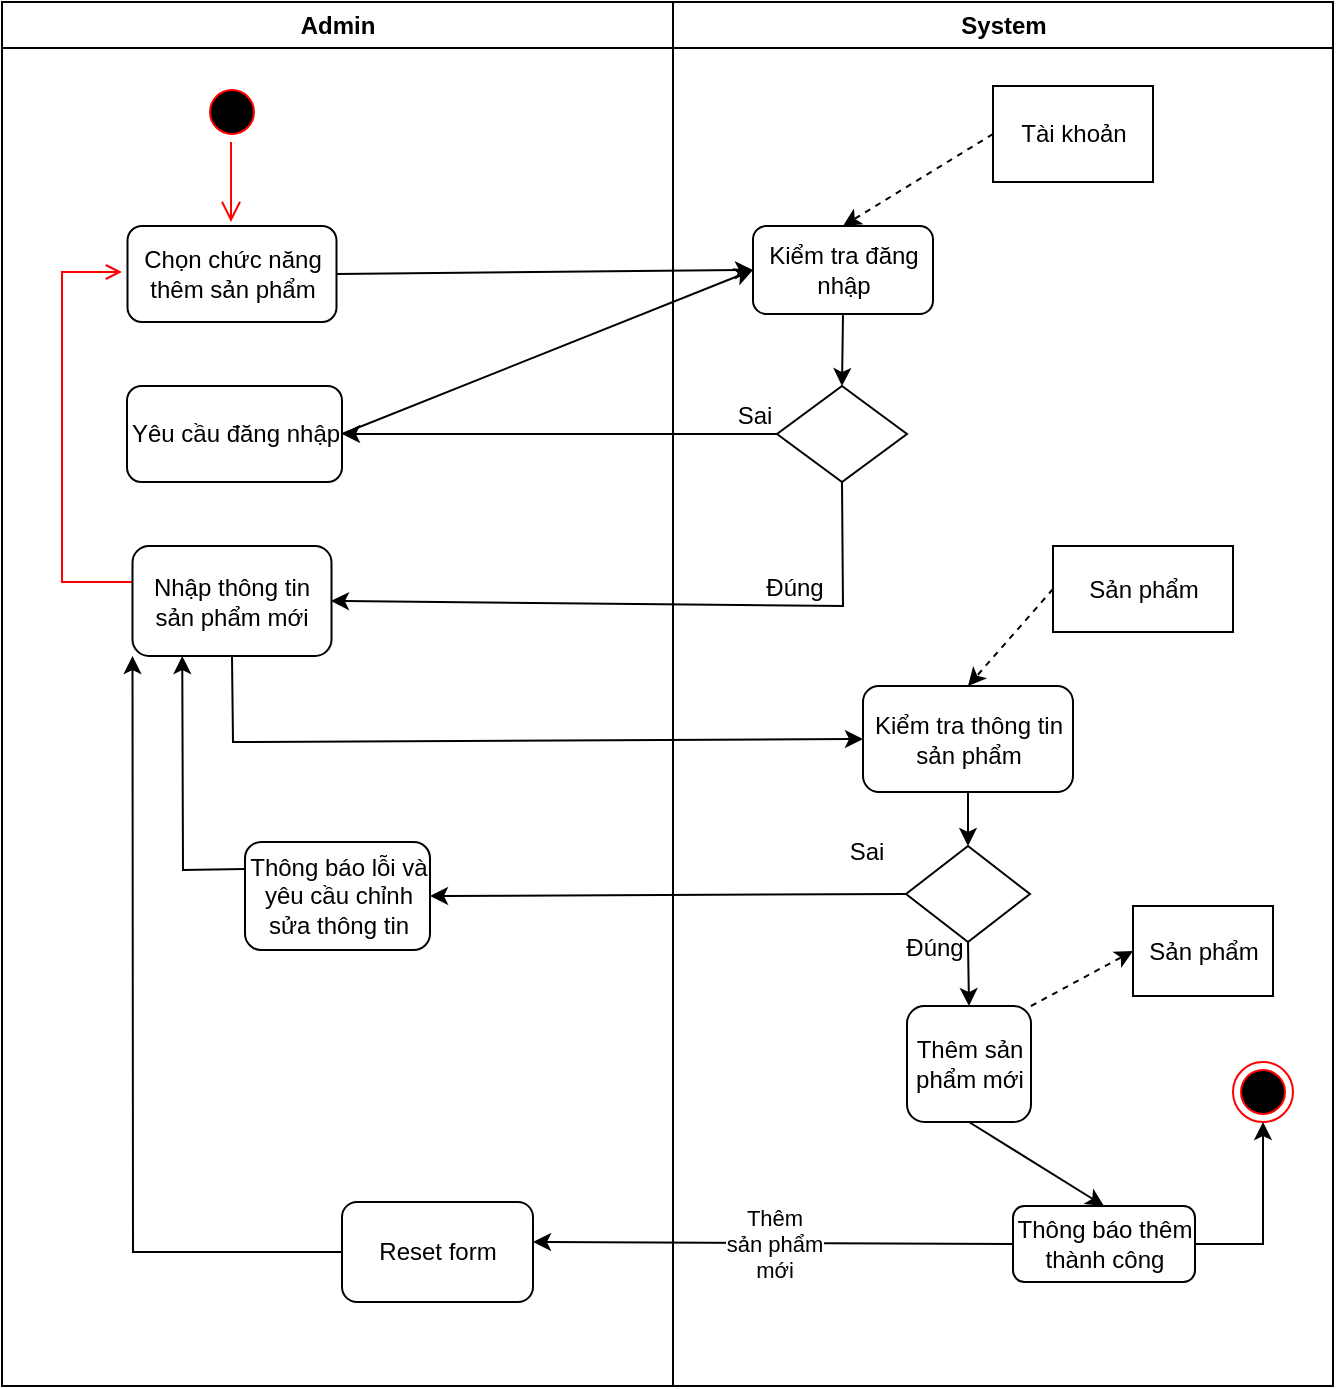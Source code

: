 <mxfile version="26.1.0">
  <diagram name="Page-1" id="e7e014a7-5840-1c2e-5031-d8a46d1fe8dd">
    <mxGraphModel dx="1233" dy="520" grid="1" gridSize="10" guides="1" tooltips="1" connect="1" arrows="1" fold="1" page="1" pageScale="1" pageWidth="1169" pageHeight="826" background="none" math="0" shadow="0">
      <root>
        <mxCell id="0" />
        <mxCell id="1" parent="0" />
        <mxCell id="2" value="Admin" style="swimlane;whiteSpace=wrap" parent="1" vertex="1">
          <mxGeometry x="200" y="60" width="335.5" height="692" as="geometry" />
        </mxCell>
        <mxCell id="5" value="" style="ellipse;shape=startState;fillColor=#000000;strokeColor=#ff0000;" parent="2" vertex="1">
          <mxGeometry x="100" y="40" width="30" height="30" as="geometry" />
        </mxCell>
        <mxCell id="6" value="" style="edgeStyle=elbowEdgeStyle;elbow=horizontal;verticalAlign=bottom;endArrow=open;endSize=8;strokeColor=#FF0000;endFill=1;rounded=0" parent="2" source="5" edge="1">
          <mxGeometry x="100" y="40" as="geometry">
            <mxPoint x="114.5" y="110" as="targetPoint" />
          </mxGeometry>
        </mxCell>
        <mxCell id="12" value="" style="edgeStyle=elbowEdgeStyle;elbow=horizontal;strokeColor=#FF0000;endArrow=open;endFill=1;rounded=0" parent="2" edge="1">
          <mxGeometry width="100" height="100" relative="1" as="geometry">
            <mxPoint x="160" y="290" as="sourcePoint" />
            <mxPoint x="60" y="135" as="targetPoint" />
            <Array as="points">
              <mxPoint x="30" y="250" />
            </Array>
          </mxGeometry>
        </mxCell>
        <mxCell id="aCQhJny-bSC07MjqClqe-41" value="Chọn chức năng thêm sản phẩm" style="rounded=1;whiteSpace=wrap;html=1;" parent="2" vertex="1">
          <mxGeometry x="62.75" y="112" width="104.5" height="48" as="geometry" />
        </mxCell>
        <mxCell id="QQ0o55KebzAXswtu3gOk-20" value="Yêu cầu đăng nhập" style="rounded=1;whiteSpace=wrap;html=1;" parent="2" vertex="1">
          <mxGeometry x="62.5" y="192" width="107.5" height="48" as="geometry" />
        </mxCell>
        <mxCell id="QQ0o55KebzAXswtu3gOk-25" value="Nhập thông tin sản phẩm mới" style="rounded=1;whiteSpace=wrap;html=1;" parent="2" vertex="1">
          <mxGeometry x="65.25" y="272" width="99.5" height="55" as="geometry" />
        </mxCell>
        <mxCell id="QQ0o55KebzAXswtu3gOk-48" value="Reset form" style="rounded=1;whiteSpace=wrap;html=1;" parent="2" vertex="1">
          <mxGeometry x="170" y="600" width="95.5" height="50" as="geometry" />
        </mxCell>
        <mxCell id="QQ0o55KebzAXswtu3gOk-49" value="" style="endArrow=classic;html=1;rounded=0;exitX=0;exitY=0.5;exitDx=0;exitDy=0;entryX=0;entryY=1;entryDx=0;entryDy=0;" parent="2" source="QQ0o55KebzAXswtu3gOk-48" target="QQ0o55KebzAXswtu3gOk-25" edge="1">
          <mxGeometry width="50" height="50" relative="1" as="geometry">
            <mxPoint x="140" y="625" as="sourcePoint" />
            <mxPoint x="35.5" y="300" as="targetPoint" />
            <Array as="points">
              <mxPoint x="65.5" y="625" />
            </Array>
          </mxGeometry>
        </mxCell>
        <mxCell id="QQ0o55KebzAXswtu3gOk-50" value="Thông báo lỗi và yêu cầu chỉnh sửa thông tin" style="rounded=1;whiteSpace=wrap;html=1;" parent="2" vertex="1">
          <mxGeometry x="121.5" y="420" width="92.5" height="54" as="geometry" />
        </mxCell>
        <mxCell id="QQ0o55KebzAXswtu3gOk-51" value="" style="endArrow=classic;html=1;rounded=0;entryX=0.25;entryY=1;entryDx=0;entryDy=0;exitX=0;exitY=0.25;exitDx=0;exitDy=0;" parent="2" source="QQ0o55KebzAXswtu3gOk-50" target="QQ0o55KebzAXswtu3gOk-25" edge="1">
          <mxGeometry width="50" height="50" relative="1" as="geometry">
            <mxPoint x="65.5" y="440" as="sourcePoint" />
            <mxPoint x="115.5" y="390" as="targetPoint" />
            <Array as="points">
              <mxPoint x="90.5" y="434" />
            </Array>
          </mxGeometry>
        </mxCell>
        <mxCell id="3" value="System" style="swimlane;whiteSpace=wrap" parent="1" vertex="1">
          <mxGeometry x="535.5" y="60" width="330" height="692" as="geometry" />
        </mxCell>
        <mxCell id="QQ0o55KebzAXswtu3gOk-15" value="Kiểm tra đăng nhập" style="rounded=1;whiteSpace=wrap;html=1;" parent="3" vertex="1">
          <mxGeometry x="40" y="112" width="90" height="44" as="geometry" />
        </mxCell>
        <mxCell id="QQ0o55KebzAXswtu3gOk-16" value="Tài khoản" style="rounded=0;whiteSpace=wrap;html=1;" parent="3" vertex="1">
          <mxGeometry x="160" y="42" width="80" height="48" as="geometry" />
        </mxCell>
        <mxCell id="QQ0o55KebzAXswtu3gOk-17" value="" style="html=1;labelBackgroundColor=#ffffff;startArrow=none;startFill=0;startSize=6;endArrow=classic;endFill=1;endSize=6;jettySize=auto;orthogonalLoop=1;strokeWidth=1;dashed=1;fontSize=14;rounded=0;entryX=0.5;entryY=0;entryDx=0;entryDy=0;exitX=0;exitY=0.5;exitDx=0;exitDy=0;" parent="3" source="QQ0o55KebzAXswtu3gOk-16" target="QQ0o55KebzAXswtu3gOk-15" edge="1">
          <mxGeometry width="60" height="60" relative="1" as="geometry">
            <mxPoint x="80" y="102" as="sourcePoint" />
            <mxPoint x="140" y="42" as="targetPoint" />
            <Array as="points" />
          </mxGeometry>
        </mxCell>
        <mxCell id="QQ0o55KebzAXswtu3gOk-18" value="" style="rhombus;whiteSpace=wrap;html=1;" parent="3" vertex="1">
          <mxGeometry x="52" y="192" width="65" height="48" as="geometry" />
        </mxCell>
        <mxCell id="QQ0o55KebzAXswtu3gOk-19" value="" style="endArrow=classic;html=1;rounded=0;entryX=0.5;entryY=0;entryDx=0;entryDy=0;exitX=0.5;exitY=1;exitDx=0;exitDy=0;" parent="3" source="QQ0o55KebzAXswtu3gOk-15" target="QQ0o55KebzAXswtu3gOk-18" edge="1">
          <mxGeometry width="50" height="50" relative="1" as="geometry">
            <mxPoint x="160" y="222" as="sourcePoint" />
            <mxPoint x="210" y="172" as="targetPoint" />
          </mxGeometry>
        </mxCell>
        <mxCell id="QQ0o55KebzAXswtu3gOk-23" value="Sai" style="text;html=1;align=center;verticalAlign=middle;resizable=0;points=[];autosize=1;strokeColor=none;fillColor=none;" parent="3" vertex="1">
          <mxGeometry x="20" y="192" width="40" height="30" as="geometry" />
        </mxCell>
        <mxCell id="QQ0o55KebzAXswtu3gOk-24" value="" style="endArrow=classic;html=1;rounded=0;exitX=0.5;exitY=1;exitDx=0;exitDy=0;entryX=1;entryY=0.5;entryDx=0;entryDy=0;" parent="3" source="QQ0o55KebzAXswtu3gOk-18" edge="1">
          <mxGeometry width="50" height="50" relative="1" as="geometry">
            <mxPoint x="84.25" y="240" as="sourcePoint" />
            <mxPoint x="-171" y="299.5" as="targetPoint" />
            <Array as="points">
              <mxPoint x="85" y="302" />
            </Array>
          </mxGeometry>
        </mxCell>
        <mxCell id="QQ0o55KebzAXswtu3gOk-28" value="Kiểm tra thông tin sản phẩm" style="rounded=1;whiteSpace=wrap;html=1;" parent="3" vertex="1">
          <mxGeometry x="95" y="342" width="105" height="53" as="geometry" />
        </mxCell>
        <mxCell id="QQ0o55KebzAXswtu3gOk-29" value="Sản phẩm" style="rounded=0;whiteSpace=wrap;html=1;" parent="3" vertex="1">
          <mxGeometry x="190" y="272" width="90" height="43" as="geometry" />
        </mxCell>
        <mxCell id="QQ0o55KebzAXswtu3gOk-31" value="" style="html=1;labelBackgroundColor=#ffffff;startArrow=none;startFill=0;startSize=6;endArrow=classic;endFill=1;endSize=6;jettySize=auto;orthogonalLoop=1;strokeWidth=1;dashed=1;fontSize=14;rounded=0;entryX=0.5;entryY=0;entryDx=0;entryDy=0;exitX=0;exitY=0.5;exitDx=0;exitDy=0;" parent="3" source="QQ0o55KebzAXswtu3gOk-29" target="QQ0o55KebzAXswtu3gOk-28" edge="1">
          <mxGeometry width="60" height="60" relative="1" as="geometry">
            <mxPoint x="202.5" y="212" as="sourcePoint" />
            <mxPoint x="127.5" y="258" as="targetPoint" />
            <Array as="points" />
          </mxGeometry>
        </mxCell>
        <mxCell id="QQ0o55KebzAXswtu3gOk-32" value="" style="rhombus;whiteSpace=wrap;html=1;" parent="3" vertex="1">
          <mxGeometry x="116.5" y="422" width="62" height="48" as="geometry" />
        </mxCell>
        <mxCell id="QQ0o55KebzAXswtu3gOk-33" value="" style="endArrow=classic;html=1;rounded=0;entryX=0.5;entryY=0;entryDx=0;entryDy=0;exitX=0.5;exitY=1;exitDx=0;exitDy=0;" parent="3" source="QQ0o55KebzAXswtu3gOk-28" target="QQ0o55KebzAXswtu3gOk-32" edge="1">
          <mxGeometry width="50" height="50" relative="1" as="geometry">
            <mxPoint x="30" y="482" as="sourcePoint" />
            <mxPoint x="80" y="432" as="targetPoint" />
          </mxGeometry>
        </mxCell>
        <mxCell id="QQ0o55KebzAXswtu3gOk-34" value="Thêm sản phẩm mới" style="rounded=1;whiteSpace=wrap;html=1;" parent="3" vertex="1">
          <mxGeometry x="117" y="502" width="62" height="58" as="geometry" />
        </mxCell>
        <mxCell id="QQ0o55KebzAXswtu3gOk-35" value="" style="endArrow=classic;html=1;rounded=0;entryX=0.5;entryY=0;entryDx=0;entryDy=0;exitX=0.5;exitY=1;exitDx=0;exitDy=0;" parent="3" source="QQ0o55KebzAXswtu3gOk-32" target="QQ0o55KebzAXswtu3gOk-34" edge="1">
          <mxGeometry width="50" height="50" relative="1" as="geometry">
            <mxPoint x="30" y="522" as="sourcePoint" />
            <mxPoint x="80" y="472" as="targetPoint" />
          </mxGeometry>
        </mxCell>
        <mxCell id="QQ0o55KebzAXswtu3gOk-37" value="Sản phẩm" style="rounded=0;whiteSpace=wrap;html=1;" parent="3" vertex="1">
          <mxGeometry x="230" y="452" width="70" height="45" as="geometry" />
        </mxCell>
        <mxCell id="QQ0o55KebzAXswtu3gOk-38" value="" style="html=1;labelBackgroundColor=#ffffff;startArrow=none;startFill=0;startSize=6;endArrow=classic;endFill=1;endSize=6;jettySize=auto;orthogonalLoop=1;strokeWidth=1;dashed=1;fontSize=14;rounded=0;entryX=0;entryY=0.5;entryDx=0;entryDy=0;exitX=1;exitY=0;exitDx=0;exitDy=0;" parent="3" source="QQ0o55KebzAXswtu3gOk-34" target="QQ0o55KebzAXswtu3gOk-37" edge="1">
          <mxGeometry width="60" height="60" relative="1" as="geometry">
            <mxPoint x="200" y="304" as="sourcePoint" />
            <mxPoint x="158" y="352" as="targetPoint" />
            <Array as="points" />
          </mxGeometry>
        </mxCell>
        <mxCell id="QQ0o55KebzAXswtu3gOk-39" value="" style="endArrow=classic;html=1;rounded=0;exitX=0.5;exitY=1;exitDx=0;exitDy=0;entryX=0.5;entryY=0;entryDx=0;entryDy=0;" parent="3" source="QQ0o55KebzAXswtu3gOk-34" target="QQ0o55KebzAXswtu3gOk-41" edge="1">
          <mxGeometry width="50" height="50" relative="1" as="geometry">
            <mxPoint x="60" y="612" as="sourcePoint" />
            <mxPoint x="150" y="602" as="targetPoint" />
          </mxGeometry>
        </mxCell>
        <mxCell id="QQ0o55KebzAXswtu3gOk-41" value="Thông báo thêm thành công" style="rounded=1;whiteSpace=wrap;html=1;" parent="3" vertex="1">
          <mxGeometry x="170" y="602" width="91" height="38" as="geometry" />
        </mxCell>
        <mxCell id="QQ0o55KebzAXswtu3gOk-42" value="" style="endArrow=classic;html=1;rounded=0;exitX=1;exitY=0.5;exitDx=0;exitDy=0;entryX=0.5;entryY=1;entryDx=0;entryDy=0;" parent="3" source="QQ0o55KebzAXswtu3gOk-41" target="QQ0o55KebzAXswtu3gOk-43" edge="1">
          <mxGeometry width="50" height="50" relative="1" as="geometry">
            <mxPoint x="250" y="606" as="sourcePoint" />
            <mxPoint x="300" y="556" as="targetPoint" />
            <Array as="points">
              <mxPoint x="295" y="621" />
            </Array>
          </mxGeometry>
        </mxCell>
        <mxCell id="QQ0o55KebzAXswtu3gOk-43" value="" style="ellipse;html=1;shape=endState;fillColor=#000000;strokeColor=#ff0000;" parent="3" vertex="1">
          <mxGeometry x="280" y="530" width="30" height="30" as="geometry" />
        </mxCell>
        <mxCell id="QQ0o55KebzAXswtu3gOk-46" value="Sai" style="text;html=1;align=center;verticalAlign=middle;resizable=0;points=[];autosize=1;strokeColor=none;fillColor=none;" parent="3" vertex="1">
          <mxGeometry x="76.5" y="410" width="40" height="30" as="geometry" />
        </mxCell>
        <mxCell id="QQ0o55KebzAXswtu3gOk-47" value="Thêm&lt;div&gt;sản phẩm&lt;/div&gt;&lt;div&gt;mới&lt;/div&gt;" style="endArrow=classic;html=1;rounded=0;exitX=0;exitY=0.5;exitDx=0;exitDy=0;" parent="3" source="QQ0o55KebzAXswtu3gOk-41" edge="1">
          <mxGeometry width="50" height="50" relative="1" as="geometry">
            <mxPoint x="150" y="630" as="sourcePoint" />
            <mxPoint x="-70" y="620" as="targetPoint" />
          </mxGeometry>
        </mxCell>
        <mxCell id="QQ0o55KebzAXswtu3gOk-14" value="" style="endArrow=classic;html=1;rounded=0;exitX=1;exitY=0.5;exitDx=0;exitDy=0;entryX=0;entryY=0.5;entryDx=0;entryDy=0;" parent="1" source="aCQhJny-bSC07MjqClqe-41" target="QQ0o55KebzAXswtu3gOk-15" edge="1">
          <mxGeometry width="50" height="50" relative="1" as="geometry">
            <mxPoint x="375.5" y="210" as="sourcePoint" />
            <mxPoint x="615.5" y="204" as="targetPoint" />
          </mxGeometry>
        </mxCell>
        <mxCell id="QQ0o55KebzAXswtu3gOk-21" value="" style="endArrow=classic;html=1;rounded=0;entryX=1;entryY=0.5;entryDx=0;entryDy=0;exitX=0;exitY=0.5;exitDx=0;exitDy=0;" parent="1" source="QQ0o55KebzAXswtu3gOk-18" target="QQ0o55KebzAXswtu3gOk-20" edge="1">
          <mxGeometry width="50" height="50" relative="1" as="geometry">
            <mxPoint x="425.5" y="330" as="sourcePoint" />
            <mxPoint x="475.5" y="280" as="targetPoint" />
          </mxGeometry>
        </mxCell>
        <mxCell id="QQ0o55KebzAXswtu3gOk-22" value="" style="endArrow=classic;html=1;rounded=0;exitX=1;exitY=0.5;exitDx=0;exitDy=0;entryX=0;entryY=0.5;entryDx=0;entryDy=0;" parent="1" source="QQ0o55KebzAXswtu3gOk-20" target="QQ0o55KebzAXswtu3gOk-15" edge="1">
          <mxGeometry width="50" height="50" relative="1" as="geometry">
            <mxPoint x="385.5" y="290" as="sourcePoint" />
            <mxPoint x="435.5" y="240" as="targetPoint" />
          </mxGeometry>
        </mxCell>
        <mxCell id="QQ0o55KebzAXswtu3gOk-26" value="Đúng" style="text;html=1;align=center;verticalAlign=middle;resizable=0;points=[];autosize=1;strokeColor=none;fillColor=none;" parent="1" vertex="1">
          <mxGeometry x="570.5" y="338" width="50" height="30" as="geometry" />
        </mxCell>
        <mxCell id="QQ0o55KebzAXswtu3gOk-27" value="" style="endArrow=classic;html=1;rounded=0;exitX=0.5;exitY=1;exitDx=0;exitDy=0;entryX=0;entryY=0.5;entryDx=0;entryDy=0;" parent="1" source="QQ0o55KebzAXswtu3gOk-25" target="QQ0o55KebzAXswtu3gOk-28" edge="1">
          <mxGeometry width="50" height="50" relative="1" as="geometry">
            <mxPoint x="285.5" y="480" as="sourcePoint" />
            <mxPoint x="315.5" y="440" as="targetPoint" />
            <Array as="points">
              <mxPoint x="315.5" y="430" />
            </Array>
          </mxGeometry>
        </mxCell>
        <mxCell id="QQ0o55KebzAXswtu3gOk-44" value="Đúng" style="text;html=1;align=center;verticalAlign=middle;resizable=0;points=[];autosize=1;strokeColor=none;fillColor=none;" parent="1" vertex="1">
          <mxGeometry x="640.5" y="518" width="50" height="30" as="geometry" />
        </mxCell>
        <mxCell id="QQ0o55KebzAXswtu3gOk-45" value="" style="endArrow=classic;html=1;rounded=0;exitX=0;exitY=0.5;exitDx=0;exitDy=0;entryX=1;entryY=0.5;entryDx=0;entryDy=0;" parent="1" source="QQ0o55KebzAXswtu3gOk-32" target="QQ0o55KebzAXswtu3gOk-50" edge="1">
          <mxGeometry width="50" height="50" relative="1" as="geometry">
            <mxPoint x="445.5" y="570" as="sourcePoint" />
            <mxPoint x="455.5" y="506" as="targetPoint" />
          </mxGeometry>
        </mxCell>
      </root>
    </mxGraphModel>
  </diagram>
</mxfile>
